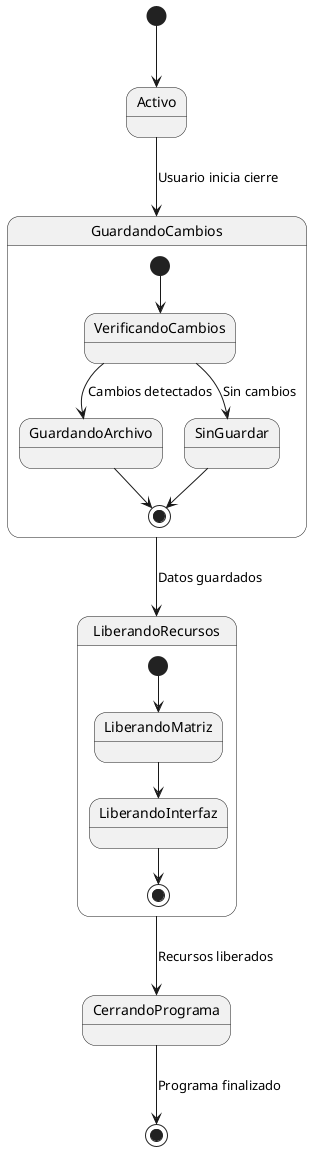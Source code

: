 @startuml
    [*] --> Activo
    
    Activo --> GuardandoCambios: Usuario inicia cierre
    GuardandoCambios --> LiberandoRecursos: Datos guardados
    
    LiberandoRecursos --> CerrandoPrograma: Recursos liberados
    CerrandoPrograma --> [*]: Programa finalizado
    
    state GuardandoCambios {
        [*] --> VerificandoCambios
        VerificandoCambios --> GuardandoArchivo: Cambios detectados
        VerificandoCambios --> SinGuardar: Sin cambios
        GuardandoArchivo --> [*]
        SinGuardar --> [*]
    }
    
    state LiberandoRecursos {
        [*] --> LiberandoMatriz
        LiberandoMatriz --> LiberandoInterfaz
        LiberandoInterfaz --> [*]
    }
@enduml
